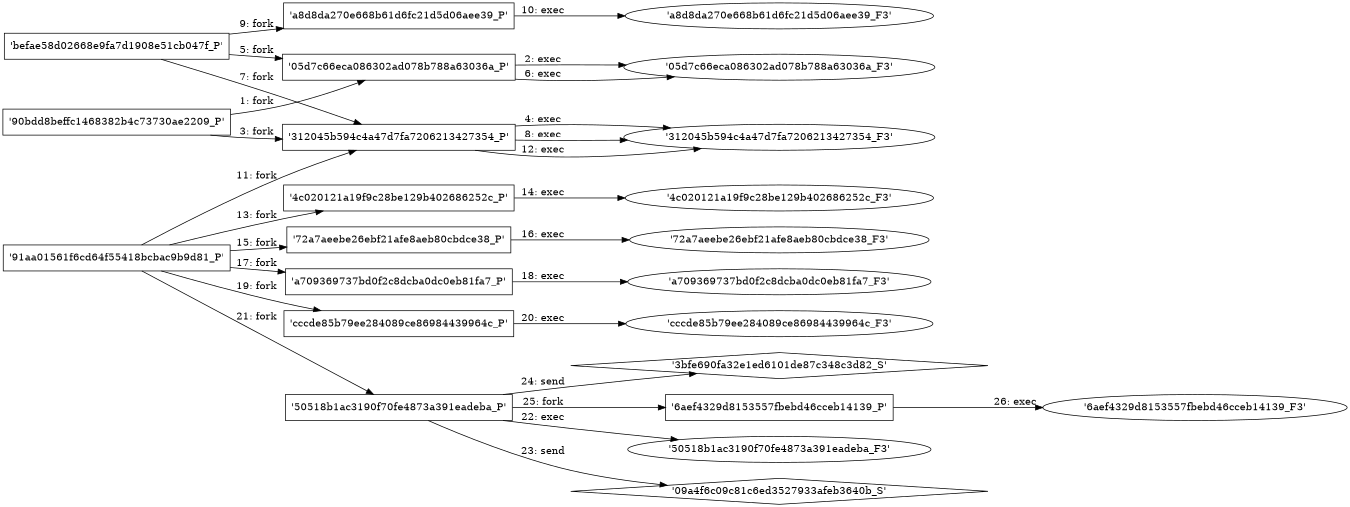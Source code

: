 digraph "D:\Learning\Paper\apt\基于CTI的攻击预警\Dataset\攻击图\ASGfromALLCTI\Microsoft Patch Tuesday — November 2018 Vulnerability disclosures and Snort coverage.dot" {
rankdir="LR"
size="9"
fixedsize="false"
splines="true"
nodesep=0.3
ranksep=0
fontsize=10
overlap="scalexy"
engine= "neato"
	"'90bdd8beffc1468382b4c73730ae2209_P'" [node_type=Process shape=box]
	"'05d7c66eca086302ad078b788a63036a_P'" [node_type=Process shape=box]
	"'90bdd8beffc1468382b4c73730ae2209_P'" -> "'05d7c66eca086302ad078b788a63036a_P'" [label="1: fork"]
	"'05d7c66eca086302ad078b788a63036a_P'" [node_type=Process shape=box]
	"'05d7c66eca086302ad078b788a63036a_F3'" [node_type=File shape=ellipse]
	"'05d7c66eca086302ad078b788a63036a_P'" -> "'05d7c66eca086302ad078b788a63036a_F3'" [label="2: exec"]
	"'90bdd8beffc1468382b4c73730ae2209_P'" [node_type=Process shape=box]
	"'312045b594c4a47d7fa7206213427354_P'" [node_type=Process shape=box]
	"'90bdd8beffc1468382b4c73730ae2209_P'" -> "'312045b594c4a47d7fa7206213427354_P'" [label="3: fork"]
	"'312045b594c4a47d7fa7206213427354_P'" [node_type=Process shape=box]
	"'312045b594c4a47d7fa7206213427354_F3'" [node_type=File shape=ellipse]
	"'312045b594c4a47d7fa7206213427354_P'" -> "'312045b594c4a47d7fa7206213427354_F3'" [label="4: exec"]
	"'befae58d02668e9fa7d1908e51cb047f_P'" [node_type=Process shape=box]
	"'05d7c66eca086302ad078b788a63036a_P'" [node_type=Process shape=box]
	"'befae58d02668e9fa7d1908e51cb047f_P'" -> "'05d7c66eca086302ad078b788a63036a_P'" [label="5: fork"]
	"'05d7c66eca086302ad078b788a63036a_P'" [node_type=Process shape=box]
	"'05d7c66eca086302ad078b788a63036a_F3'" [node_type=File shape=ellipse]
	"'05d7c66eca086302ad078b788a63036a_P'" -> "'05d7c66eca086302ad078b788a63036a_F3'" [label="6: exec"]
	"'befae58d02668e9fa7d1908e51cb047f_P'" [node_type=Process shape=box]
	"'312045b594c4a47d7fa7206213427354_P'" [node_type=Process shape=box]
	"'befae58d02668e9fa7d1908e51cb047f_P'" -> "'312045b594c4a47d7fa7206213427354_P'" [label="7: fork"]
	"'312045b594c4a47d7fa7206213427354_P'" [node_type=Process shape=box]
	"'312045b594c4a47d7fa7206213427354_F3'" [node_type=File shape=ellipse]
	"'312045b594c4a47d7fa7206213427354_P'" -> "'312045b594c4a47d7fa7206213427354_F3'" [label="8: exec"]
	"'befae58d02668e9fa7d1908e51cb047f_P'" [node_type=Process shape=box]
	"'a8d8da270e668b61d6fc21d5d06aee39_P'" [node_type=Process shape=box]
	"'befae58d02668e9fa7d1908e51cb047f_P'" -> "'a8d8da270e668b61d6fc21d5d06aee39_P'" [label="9: fork"]
	"'a8d8da270e668b61d6fc21d5d06aee39_P'" [node_type=Process shape=box]
	"'a8d8da270e668b61d6fc21d5d06aee39_F3'" [node_type=File shape=ellipse]
	"'a8d8da270e668b61d6fc21d5d06aee39_P'" -> "'a8d8da270e668b61d6fc21d5d06aee39_F3'" [label="10: exec"]
	"'91aa01561f6cd64f55418bcbac9b9d81_P'" [node_type=Process shape=box]
	"'312045b594c4a47d7fa7206213427354_P'" [node_type=Process shape=box]
	"'91aa01561f6cd64f55418bcbac9b9d81_P'" -> "'312045b594c4a47d7fa7206213427354_P'" [label="11: fork"]
	"'312045b594c4a47d7fa7206213427354_P'" [node_type=Process shape=box]
	"'312045b594c4a47d7fa7206213427354_F3'" [node_type=File shape=ellipse]
	"'312045b594c4a47d7fa7206213427354_P'" -> "'312045b594c4a47d7fa7206213427354_F3'" [label="12: exec"]
	"'91aa01561f6cd64f55418bcbac9b9d81_P'" [node_type=Process shape=box]
	"'4c020121a19f9c28be129b402686252c_P'" [node_type=Process shape=box]
	"'91aa01561f6cd64f55418bcbac9b9d81_P'" -> "'4c020121a19f9c28be129b402686252c_P'" [label="13: fork"]
	"'4c020121a19f9c28be129b402686252c_P'" [node_type=Process shape=box]
	"'4c020121a19f9c28be129b402686252c_F3'" [node_type=File shape=ellipse]
	"'4c020121a19f9c28be129b402686252c_P'" -> "'4c020121a19f9c28be129b402686252c_F3'" [label="14: exec"]
	"'91aa01561f6cd64f55418bcbac9b9d81_P'" [node_type=Process shape=box]
	"'72a7aeebe26ebf21afe8aeb80cbdce38_P'" [node_type=Process shape=box]
	"'91aa01561f6cd64f55418bcbac9b9d81_P'" -> "'72a7aeebe26ebf21afe8aeb80cbdce38_P'" [label="15: fork"]
	"'72a7aeebe26ebf21afe8aeb80cbdce38_P'" [node_type=Process shape=box]
	"'72a7aeebe26ebf21afe8aeb80cbdce38_F3'" [node_type=File shape=ellipse]
	"'72a7aeebe26ebf21afe8aeb80cbdce38_P'" -> "'72a7aeebe26ebf21afe8aeb80cbdce38_F3'" [label="16: exec"]
	"'91aa01561f6cd64f55418bcbac9b9d81_P'" [node_type=Process shape=box]
	"'a709369737bd0f2c8dcba0dc0eb81fa7_P'" [node_type=Process shape=box]
	"'91aa01561f6cd64f55418bcbac9b9d81_P'" -> "'a709369737bd0f2c8dcba0dc0eb81fa7_P'" [label="17: fork"]
	"'a709369737bd0f2c8dcba0dc0eb81fa7_P'" [node_type=Process shape=box]
	"'a709369737bd0f2c8dcba0dc0eb81fa7_F3'" [node_type=File shape=ellipse]
	"'a709369737bd0f2c8dcba0dc0eb81fa7_P'" -> "'a709369737bd0f2c8dcba0dc0eb81fa7_F3'" [label="18: exec"]
	"'91aa01561f6cd64f55418bcbac9b9d81_P'" [node_type=Process shape=box]
	"'cccde85b79ee284089ce86984439964c_P'" [node_type=Process shape=box]
	"'91aa01561f6cd64f55418bcbac9b9d81_P'" -> "'cccde85b79ee284089ce86984439964c_P'" [label="19: fork"]
	"'cccde85b79ee284089ce86984439964c_P'" [node_type=Process shape=box]
	"'cccde85b79ee284089ce86984439964c_F3'" [node_type=File shape=ellipse]
	"'cccde85b79ee284089ce86984439964c_P'" -> "'cccde85b79ee284089ce86984439964c_F3'" [label="20: exec"]
	"'91aa01561f6cd64f55418bcbac9b9d81_P'" [node_type=Process shape=box]
	"'50518b1ac3190f70fe4873a391eadeba_P'" [node_type=Process shape=box]
	"'91aa01561f6cd64f55418bcbac9b9d81_P'" -> "'50518b1ac3190f70fe4873a391eadeba_P'" [label="21: fork"]
	"'50518b1ac3190f70fe4873a391eadeba_P'" [node_type=Process shape=box]
	"'50518b1ac3190f70fe4873a391eadeba_F3'" [node_type=File shape=ellipse]
	"'50518b1ac3190f70fe4873a391eadeba_P'" -> "'50518b1ac3190f70fe4873a391eadeba_F3'" [label="22: exec"]
	"'09a4f6c09c81c6ed3527933afeb3640b_S'" [node_type=Socket shape=diamond]
	"'50518b1ac3190f70fe4873a391eadeba_P'" [node_type=Process shape=box]
	"'50518b1ac3190f70fe4873a391eadeba_P'" -> "'09a4f6c09c81c6ed3527933afeb3640b_S'" [label="23: send"]
	"'3bfe690fa32e1ed6101de87c348c3d82_S'" [node_type=Socket shape=diamond]
	"'50518b1ac3190f70fe4873a391eadeba_P'" [node_type=Process shape=box]
	"'50518b1ac3190f70fe4873a391eadeba_P'" -> "'3bfe690fa32e1ed6101de87c348c3d82_S'" [label="24: send"]
	"'50518b1ac3190f70fe4873a391eadeba_P'" [node_type=Process shape=box]
	"'6aef4329d8153557fbebd46cceb14139_P'" [node_type=Process shape=box]
	"'50518b1ac3190f70fe4873a391eadeba_P'" -> "'6aef4329d8153557fbebd46cceb14139_P'" [label="25: fork"]
	"'6aef4329d8153557fbebd46cceb14139_P'" [node_type=Process shape=box]
	"'6aef4329d8153557fbebd46cceb14139_F3'" [node_type=File shape=ellipse]
	"'6aef4329d8153557fbebd46cceb14139_P'" -> "'6aef4329d8153557fbebd46cceb14139_F3'" [label="26: exec"]
}
